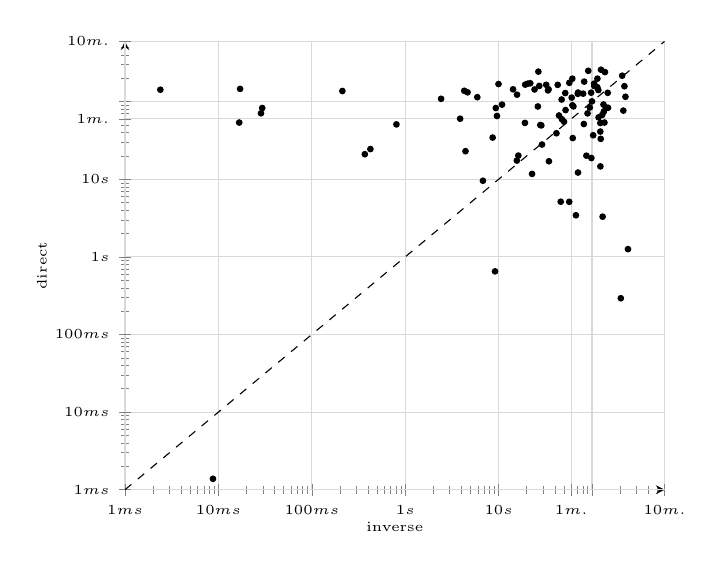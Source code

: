 \begin{tikzpicture}
\begin{axis}[
	font = \tiny,
	axis lines = left,
	axis lines = left,
	grid = major,
	grid style = {draw=gray!30},
	xmode = log,
	ymode = log,
	ymin = 1,
	ymax = 600000,
	xmin = 1,
	xmax = 600000,
	xlabel = {inverse},
	ylabel = {direct},
	label shift = {-6pt},
	% log ticks with fixed point,
	xtick = {0.1, 1, 10, 100, 1000, 10000, 100000, 1000000, 10000000},
	ytick = {0.1, 1, 10, 100, 1000, 10000, 100000, 1000000, 10000000},
	xticklabels = \empty,
	yticklabels = \empty,
	extra x ticks = {0.1, 1, 10, 100, 1000, 10000, 60000, 600000, 1800000, 3600000},
	extra x tick labels = {$100 {\mu}s$, $1 ms$, $10 ms$, $100 ms$, $1 s$, $10 s$, $1 m.$, $10 m.$, $30 m.$, $1 h$},
	extra y ticks = {0.1, 1, 10, 100, 1000, 10000, 60000, 600000, 1800000, 3600000},
	extra y tick labels = {$100 {\mu}s$, $1 ms$, $10 ms$, $100 ms$, $1 s$, $10 s$, $1 m.$, $10 m.$, $30 m.$, $1 h$},
]
	\addplot [only marks, mark size=1pt] coordinates {
		(27280.796, 159809.356)
		(3875.149, 60408.063)
		(34327.159, 144500.354)
		(4423.247, 23038.51)
		(228192.488, 115809.261)
		(61716.613, 90056.629)
		(9161.543, 650.866)
		(9607.536, 65522.037)
		(26673.773, 244414.79)
		(2424.171, 109049.856)
		(16276.311, 20223.872)
		(203608.833, 293.305)
		(29.457, 82893.429)
		(97896.903, 130811.878)
		(33793.722, 139955.699)
		(63281.964, 87034.83)
		(4290.341, 138418.261)
		(8641.526, 34507.855)
		(6798.231, 9579.039)
		(222540.029, 158397.611)
		(17.082, 146409.385)
		(47710.439, 59415.917)
		(57217.234, 175174.346)
		(15759.524, 123266.567)
		(51736.94, 129271.948)
		(242809.53, 1259.373)
		(80421.943, 127045.911)
		(67320.853, 3440.527)
		(147449.866, 130182.98)
		(20534.195, 171126.716)
		(16.704, 53871.795)
		(61578.352, 198111.707)
		(52146.25, 78046.511)
		(2.39, 142814.223)
		(50193.918, 55279.371)
		(29158.999, 28066.454)
		(805.794, 51044.322)
		(27979.123, 50075.59)
		(22836.983, 11737.55)
		(117663.625, 62873.422)
		(137686.095, 240859.111)
		(4652.081, 132167.399)
		(105512.981, 171186.334)
		(70856.446, 12232.415)
		(9981.128, 169036.569)
		(46292.307, 5139.193)
		(24266.263, 143989.88)
		(41639.866, 39234.151)
		(94861.301, 84342.538)
		(424.245, 24548.519)
		(10882.989, 91805.753)
		(28701.429, 49567.12)
		(102940.089, 36976.929)
		(123027.45, 14673.687)
		(82494.642, 181631.242)
		(129996.105, 3300.453)
		(21850.499, 172931.339)
		(19149.362, 53346.231)
		(122906.111, 53163.297)
		(122808.487, 41252.215)
		(9335.218, 82896.887)
		(124958.742, 258426.293)
		(87192.552, 20168.823)
		(136025.978, 53925.066)
		(15690.479, 17445.432)
		(60608.666, 112948.578)
		(99929.647, 101009.381)
		(57046.638, 5126.186)
		(116988.543, 141309.193)
		(14283.082, 144485.301)
		(114139.97, 153622.647)
		(148520.655, 83640.434)
		(91187.688, 250073.264)
		(70545.635, 126373.741)
		(34585.145, 17094.336)
		(44347.491, 66457.843)
		(26337.967, 86860.151)
		(216732.216, 76826.802)
		(89652.064, 70720.041)
		(70990.244, 131186.93)
		(8.743, 1.38)
		(132800.123, 92089.996)
		(98513.107, 18811.28)
		(128671.332, 67555.569)
		(124090.86, 33216.351)
		(32343.245, 165328.182)
		(133800.477, 74338.99)
		(5919.004, 114435.702)
		(369.79, 21074.637)
		(47304.103, 106749.81)
		(28.585, 70917.786)
		(114327.66, 198422.107)
		(62265.737, 34004.498)
		(19289.185, 166127.621)
		(105815.303, 159366.328)
		(210632.288, 216513.887)
		(139934.282, 84044.435)
		(212.549, 137487.06)
		(81863.658, 51578.128)
		(42961.183, 164967.812)
	};
	\addplot+ [mark=none, black, dashed, domain=1:600000] {x};
\end{axis}
\end{tikzpicture}
